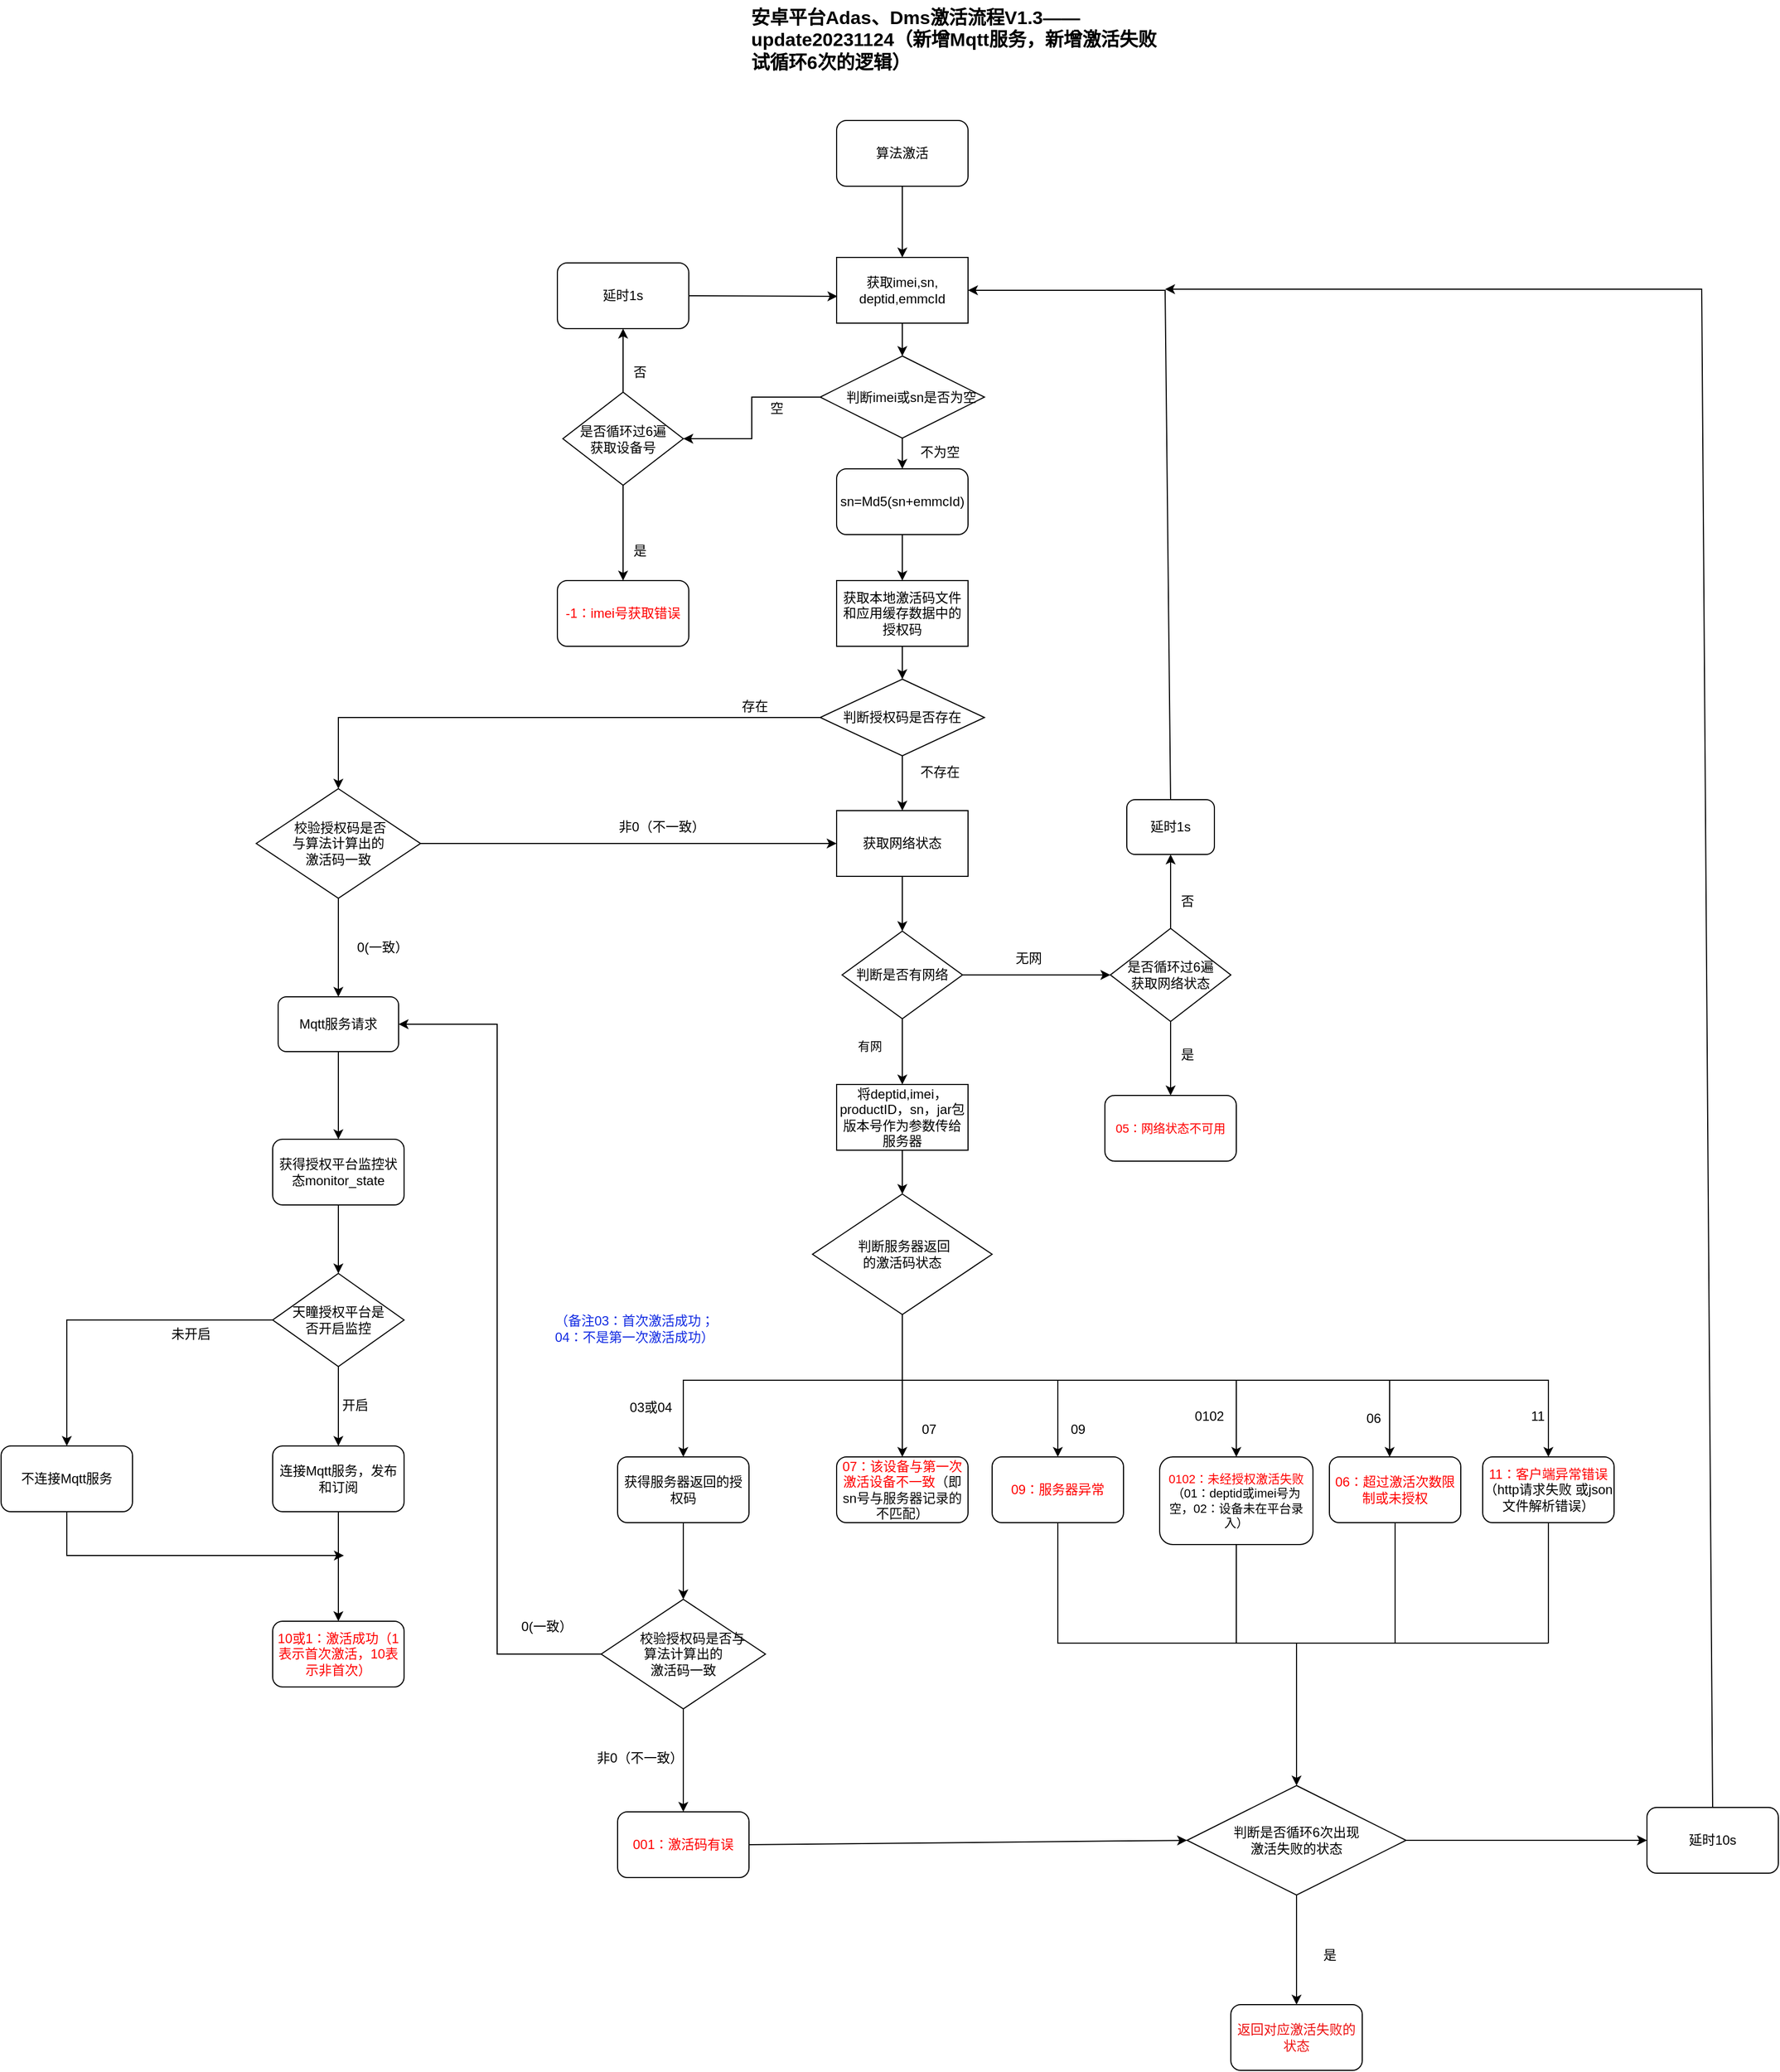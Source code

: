 <mxfile version="22.1.3" type="github">
  <diagram name="第 1 页" id="jKWR0iQv0Hz7fYCfQkj2">
    <mxGraphModel dx="2505" dy="947" grid="1" gridSize="10" guides="1" tooltips="1" connect="1" arrows="1" fold="1" page="1" pageScale="1" pageWidth="827" pageHeight="1169" background="#ffffff" math="0" shadow="0">
      <root>
        <mxCell id="0" />
        <mxCell id="1" parent="0" />
        <mxCell id="wGg10luBGJyxKWRPRGvr-1" value="" style="edgeStyle=orthogonalEdgeStyle;rounded=0;orthogonalLoop=1;jettySize=auto;html=1;" parent="1" source="wGg10luBGJyxKWRPRGvr-2" target="wGg10luBGJyxKWRPRGvr-4" edge="1">
          <mxGeometry relative="1" as="geometry" />
        </mxCell>
        <mxCell id="wGg10luBGJyxKWRPRGvr-2" value="算法激活" style="rounded=1;whiteSpace=wrap;html=1;" parent="1" vertex="1">
          <mxGeometry x="350" y="210" width="120" height="60" as="geometry" />
        </mxCell>
        <mxCell id="wGg10luBGJyxKWRPRGvr-3" value="" style="edgeStyle=orthogonalEdgeStyle;rounded=0;orthogonalLoop=1;jettySize=auto;html=1;" parent="1" source="wGg10luBGJyxKWRPRGvr-4" target="wGg10luBGJyxKWRPRGvr-7" edge="1">
          <mxGeometry relative="1" as="geometry" />
        </mxCell>
        <mxCell id="wGg10luBGJyxKWRPRGvr-4" value="获取imei,sn,&lt;br style=&quot;border-color: var(--border-color);&quot;&gt;deptid,emmcId" style="rounded=0;whiteSpace=wrap;html=1;" parent="1" vertex="1">
          <mxGeometry x="350" y="335" width="120" height="60" as="geometry" />
        </mxCell>
        <mxCell id="wGg10luBGJyxKWRPRGvr-5" style="edgeStyle=orthogonalEdgeStyle;rounded=0;orthogonalLoop=1;jettySize=auto;html=1;entryX=1;entryY=0.5;entryDx=0;entryDy=0;" parent="1" source="wGg10luBGJyxKWRPRGvr-7" target="P6-0BE7b1fRVwCf1OCq0-2" edge="1">
          <mxGeometry relative="1" as="geometry" />
        </mxCell>
        <mxCell id="P6-0BE7b1fRVwCf1OCq0-13" value="" style="edgeStyle=orthogonalEdgeStyle;rounded=0;orthogonalLoop=1;jettySize=auto;html=1;" edge="1" parent="1" source="wGg10luBGJyxKWRPRGvr-7" target="P6-0BE7b1fRVwCf1OCq0-12">
          <mxGeometry relative="1" as="geometry" />
        </mxCell>
        <mxCell id="wGg10luBGJyxKWRPRGvr-7" value="&amp;nbsp; &amp;nbsp; &amp;nbsp;判断imei或sn是否为空" style="rhombus;whiteSpace=wrap;html=1;" parent="1" vertex="1">
          <mxGeometry x="335" y="425" width="150" height="75" as="geometry" />
        </mxCell>
        <mxCell id="wGg10luBGJyxKWRPRGvr-8" value="&lt;font color=&quot;#ff0000&quot;&gt;-1：imei号获取错误&lt;/font&gt;" style="rounded=1;whiteSpace=wrap;html=1;" parent="1" vertex="1">
          <mxGeometry x="95" y="630" width="120" height="60" as="geometry" />
        </mxCell>
        <mxCell id="wGg10luBGJyxKWRPRGvr-9" value="空" style="text;html=1;align=center;verticalAlign=middle;resizable=0;points=[];autosize=1;strokeColor=none;fillColor=none;" parent="1" vertex="1">
          <mxGeometry x="275" y="458" width="40" height="30" as="geometry" />
        </mxCell>
        <mxCell id="wGg10luBGJyxKWRPRGvr-10" value="" style="edgeStyle=orthogonalEdgeStyle;rounded=0;orthogonalLoop=1;jettySize=auto;html=1;fontColor=#000000;" parent="1" source="wGg10luBGJyxKWRPRGvr-11" target="wGg10luBGJyxKWRPRGvr-14" edge="1">
          <mxGeometry relative="1" as="geometry" />
        </mxCell>
        <mxCell id="wGg10luBGJyxKWRPRGvr-11" value="&lt;font color=&quot;#000000&quot;&gt;获取本地激活码文件和应用缓存数据中的授权码&lt;/font&gt;" style="rounded=0;whiteSpace=wrap;html=1;fontColor=#d51515;" parent="1" vertex="1">
          <mxGeometry x="350" y="630" width="120" height="60" as="geometry" />
        </mxCell>
        <mxCell id="wGg10luBGJyxKWRPRGvr-12" style="edgeStyle=orthogonalEdgeStyle;rounded=0;orthogonalLoop=1;jettySize=auto;html=1;fontColor=#000000;" parent="1" source="wGg10luBGJyxKWRPRGvr-14" edge="1" target="wGg10luBGJyxKWRPRGvr-19">
          <mxGeometry relative="1" as="geometry">
            <mxPoint x="190" y="820" as="targetPoint" />
          </mxGeometry>
        </mxCell>
        <mxCell id="wGg10luBGJyxKWRPRGvr-13" value="" style="edgeStyle=orthogonalEdgeStyle;rounded=0;orthogonalLoop=1;jettySize=auto;html=1;fontColor=#000000;" parent="1" source="wGg10luBGJyxKWRPRGvr-14" target="wGg10luBGJyxKWRPRGvr-27" edge="1">
          <mxGeometry relative="1" as="geometry" />
        </mxCell>
        <mxCell id="wGg10luBGJyxKWRPRGvr-14" value="判断授权码是否存在" style="rhombus;whiteSpace=wrap;html=1;fontColor=#000000;" parent="1" vertex="1">
          <mxGeometry x="335" y="720" width="150" height="70" as="geometry" />
        </mxCell>
        <mxCell id="wGg10luBGJyxKWRPRGvr-15" value="存在" style="text;html=1;align=center;verticalAlign=middle;resizable=0;points=[];autosize=1;strokeColor=none;fillColor=none;fontColor=#000000;" parent="1" vertex="1">
          <mxGeometry x="250" y="730" width="50" height="30" as="geometry" />
        </mxCell>
        <mxCell id="wGg10luBGJyxKWRPRGvr-16" value="&lt;font color=&quot;#ff0000&quot;&gt;10或1：激活成功（1表示首次激活，10表示非首次）&lt;/font&gt;" style="rounded=1;whiteSpace=wrap;html=1;fontColor=#000000;" parent="1" vertex="1">
          <mxGeometry x="-165" y="1580" width="120" height="60" as="geometry" />
        </mxCell>
        <mxCell id="wGg10luBGJyxKWRPRGvr-18" value="" style="edgeStyle=orthogonalEdgeStyle;rounded=0;orthogonalLoop=1;jettySize=auto;html=1;fontColor=#000000;" parent="1" source="wGg10luBGJyxKWRPRGvr-19" target="wGg10luBGJyxKWRPRGvr-27" edge="1">
          <mxGeometry relative="1" as="geometry" />
        </mxCell>
        <mxCell id="P6-0BE7b1fRVwCf1OCq0-17" value="" style="edgeStyle=orthogonalEdgeStyle;rounded=0;orthogonalLoop=1;jettySize=auto;html=1;" edge="1" parent="1" source="wGg10luBGJyxKWRPRGvr-19" target="P6-0BE7b1fRVwCf1OCq0-16">
          <mxGeometry relative="1" as="geometry" />
        </mxCell>
        <mxCell id="wGg10luBGJyxKWRPRGvr-19" value="&lt;span style=&quot;color: rgb(0, 0, 0);&quot;&gt;&amp;nbsp;校验授权码是否&lt;br&gt;与算法计算出的&lt;br&gt;激活码一致&lt;/span&gt;" style="rhombus;whiteSpace=wrap;html=1;fontColor=#FF0000;" parent="1" vertex="1">
          <mxGeometry x="-180" y="820" width="150" height="100" as="geometry" />
        </mxCell>
        <mxCell id="wGg10luBGJyxKWRPRGvr-20" value="&lt;font color=&quot;#000000&quot;&gt;0(一致）&lt;/font&gt;" style="text;html=1;align=center;verticalAlign=middle;resizable=0;points=[];autosize=1;strokeColor=none;fillColor=none;fontColor=#FF0000;" parent="1" vertex="1">
          <mxGeometry x="-100" y="950" width="70" height="30" as="geometry" />
        </mxCell>
        <mxCell id="wGg10luBGJyxKWRPRGvr-21" value="不存在" style="text;html=1;align=center;verticalAlign=middle;resizable=0;points=[];autosize=1;strokeColor=none;fillColor=none;fontColor=#000000;" parent="1" vertex="1">
          <mxGeometry x="414" y="790" width="60" height="30" as="geometry" />
        </mxCell>
        <mxCell id="wGg10luBGJyxKWRPRGvr-22" value="非0（不一致）" style="text;html=1;align=center;verticalAlign=middle;resizable=0;points=[];autosize=1;strokeColor=none;fillColor=none;fontColor=#000000;" parent="1" vertex="1">
          <mxGeometry x="140" y="840" width="100" height="30" as="geometry" />
        </mxCell>
        <mxCell id="wGg10luBGJyxKWRPRGvr-24" value="" style="edgeStyle=none;shape=connector;rounded=0;orthogonalLoop=1;jettySize=auto;html=1;labelBackgroundColor=default;strokeColor=default;fontFamily=Helvetica;fontSize=11;fontColor=#FF0000;endArrow=classic;" parent="1" source="wGg10luBGJyxKWRPRGvr-25" target="wGg10luBGJyxKWRPRGvr-38" edge="1">
          <mxGeometry relative="1" as="geometry" />
        </mxCell>
        <mxCell id="P6-0BE7b1fRVwCf1OCq0-64" value="" style="edgeStyle=orthogonalEdgeStyle;rounded=0;orthogonalLoop=1;jettySize=auto;html=1;" edge="1" parent="1" source="wGg10luBGJyxKWRPRGvr-25" target="P6-0BE7b1fRVwCf1OCq0-31">
          <mxGeometry relative="1" as="geometry" />
        </mxCell>
        <mxCell id="wGg10luBGJyxKWRPRGvr-25" value="判断是否有网络" style="rhombus;whiteSpace=wrap;html=1;fontColor=#000000;" parent="1" vertex="1">
          <mxGeometry x="355" y="950" width="110" height="80" as="geometry" />
        </mxCell>
        <mxCell id="wGg10luBGJyxKWRPRGvr-26" value="" style="edgeStyle=orthogonalEdgeStyle;rounded=0;orthogonalLoop=1;jettySize=auto;html=1;fontColor=#000000;" parent="1" source="wGg10luBGJyxKWRPRGvr-27" target="wGg10luBGJyxKWRPRGvr-25" edge="1">
          <mxGeometry relative="1" as="geometry" />
        </mxCell>
        <mxCell id="wGg10luBGJyxKWRPRGvr-27" value="获取网络状态" style="rounded=0;whiteSpace=wrap;html=1;fontColor=#000000;" parent="1" vertex="1">
          <mxGeometry x="350" y="840" width="120" height="60" as="geometry" />
        </mxCell>
        <mxCell id="wGg10luBGJyxKWRPRGvr-37" value="" style="edgeStyle=none;shape=connector;rounded=0;orthogonalLoop=1;jettySize=auto;html=1;labelBackgroundColor=default;strokeColor=default;fontFamily=Helvetica;fontSize=11;fontColor=#000000;endArrow=classic;" parent="1" source="wGg10luBGJyxKWRPRGvr-38" target="wGg10luBGJyxKWRPRGvr-41" edge="1">
          <mxGeometry relative="1" as="geometry" />
        </mxCell>
        <mxCell id="wGg10luBGJyxKWRPRGvr-38" value="将deptid,imei，productID，sn，jar包版本号作为参数传给服务器" style="whiteSpace=wrap;html=1;fontColor=#000000;" parent="1" vertex="1">
          <mxGeometry x="350" y="1090" width="120" height="60" as="geometry" />
        </mxCell>
        <mxCell id="wGg10luBGJyxKWRPRGvr-39" value="&lt;font color=&quot;#000000&quot;&gt;有网&lt;/font&gt;" style="text;html=1;align=center;verticalAlign=middle;resizable=0;points=[];autosize=1;strokeColor=none;fillColor=none;fontSize=11;fontFamily=Helvetica;fontColor=#FF0000;" parent="1" vertex="1">
          <mxGeometry x="355" y="1040" width="50" height="30" as="geometry" />
        </mxCell>
        <mxCell id="P6-0BE7b1fRVwCf1OCq0-55" value="" style="edgeStyle=orthogonalEdgeStyle;rounded=0;orthogonalLoop=1;jettySize=auto;html=1;entryX=0.5;entryY=0;entryDx=0;entryDy=0;" edge="1" parent="1" source="wGg10luBGJyxKWRPRGvr-41" target="P6-0BE7b1fRVwCf1OCq0-53">
          <mxGeometry relative="1" as="geometry">
            <mxPoint x="440" y="1380" as="targetPoint" />
          </mxGeometry>
        </mxCell>
        <mxCell id="wGg10luBGJyxKWRPRGvr-41" value="&lt;font style=&quot;font-size: 12px;&quot;&gt;&amp;nbsp;判断服务器返回&lt;br&gt;的激活码状态&lt;/font&gt;" style="rhombus;whiteSpace=wrap;html=1;fontColor=#000000;fontFamily=Helvetica;fontSize=11;" parent="1" vertex="1">
          <mxGeometry x="328" y="1190" width="164" height="110" as="geometry" />
        </mxCell>
        <mxCell id="wGg10luBGJyxKWRPRGvr-47" value="06：超过激活次数限制或未授权" style="rounded=1;whiteSpace=wrap;html=1;fontColor=#FF0000;" parent="1" vertex="1">
          <mxGeometry x="800" y="1430" width="120" height="60" as="geometry" />
        </mxCell>
        <mxCell id="wGg10luBGJyxKWRPRGvr-49" value="&lt;font color=&quot;#000000&quot;&gt;03或04&lt;/font&gt;" style="text;html=1;align=center;verticalAlign=middle;resizable=0;points=[];autosize=1;strokeColor=none;fillColor=none;fontColor=#FF0000;" parent="1" vertex="1">
          <mxGeometry x="150" y="1370" width="60" height="30" as="geometry" />
        </mxCell>
        <mxCell id="wGg10luBGJyxKWRPRGvr-50" value="06" style="text;html=1;align=center;verticalAlign=middle;resizable=0;points=[];autosize=1;strokeColor=none;fillColor=none;fontColor=#000000;" parent="1" vertex="1">
          <mxGeometry x="820" y="1380" width="40" height="30" as="geometry" />
        </mxCell>
        <mxCell id="wGg10luBGJyxKWRPRGvr-51" value="&lt;span style=&quot;color: rgb(255, 0, 0);&quot;&gt;09：服务器异常&lt;/span&gt;" style="rounded=1;whiteSpace=wrap;html=1;fontColor=#000000;" parent="1" vertex="1">
          <mxGeometry x="492" y="1430" width="120" height="60" as="geometry" />
        </mxCell>
        <mxCell id="wGg10luBGJyxKWRPRGvr-53" value="09" style="text;html=1;align=center;verticalAlign=middle;resizable=0;points=[];autosize=1;strokeColor=none;fillColor=none;fontColor=#000000;" parent="1" vertex="1">
          <mxGeometry x="550" y="1390" width="40" height="30" as="geometry" />
        </mxCell>
        <mxCell id="wGg10luBGJyxKWRPRGvr-54" value="&lt;span style=&quot;color: rgb(255, 0, 0);&quot;&gt;11：客户端异常错误&lt;/span&gt;（http请求失败 或json文件解析错误）" style="rounded=1;whiteSpace=wrap;html=1;fontColor=#000000;" parent="1" vertex="1">
          <mxGeometry x="940" y="1430" width="120" height="60" as="geometry" />
        </mxCell>
        <mxCell id="wGg10luBGJyxKWRPRGvr-56" value="11" style="text;html=1;align=center;verticalAlign=middle;resizable=0;points=[];autosize=1;strokeColor=none;fillColor=none;fontColor=#000000;" parent="1" vertex="1">
          <mxGeometry x="970" y="1378" width="40" height="30" as="geometry" />
        </mxCell>
        <mxCell id="P6-0BE7b1fRVwCf1OCq0-51" value="" style="edgeStyle=orthogonalEdgeStyle;rounded=0;orthogonalLoop=1;jettySize=auto;html=1;" edge="1" parent="1" source="wGg10luBGJyxKWRPRGvr-59" target="wGg10luBGJyxKWRPRGvr-60">
          <mxGeometry relative="1" as="geometry" />
        </mxCell>
        <mxCell id="wGg10luBGJyxKWRPRGvr-59" value="&lt;span style=&quot;color: rgb(0, 0, 0);&quot;&gt;&amp;nbsp; &amp;nbsp; &amp;nbsp;校验授权码是否与&lt;br&gt;&lt;/span&gt;&lt;font color=&quot;#000000&quot;&gt;算法计算出的&lt;/font&gt;&lt;br style=&quot;border-color: var(--border-color); color: rgb(0, 0, 0);&quot;&gt;&lt;span style=&quot;color: rgb(0, 0, 0);&quot;&gt;激活码一致&lt;/span&gt;" style="rhombus;whiteSpace=wrap;html=1;fontColor=#FF0000;" parent="1" vertex="1">
          <mxGeometry x="135" y="1560" width="150" height="100" as="geometry" />
        </mxCell>
        <mxCell id="wGg10luBGJyxKWRPRGvr-60" value="&lt;font color=&quot;#ff0000&quot;&gt;001：激活码有误&lt;/font&gt;" style="rounded=1;whiteSpace=wrap;html=1;fontColor=#000000;" parent="1" vertex="1">
          <mxGeometry x="150" y="1754" width="120" height="60" as="geometry" />
        </mxCell>
        <mxCell id="wGg10luBGJyxKWRPRGvr-64" value="不为空" style="text;html=1;align=center;verticalAlign=middle;resizable=0;points=[];autosize=1;strokeColor=none;fillColor=none;fontColor=#000000;" parent="1" vertex="1">
          <mxGeometry x="414" y="498" width="60" height="30" as="geometry" />
        </mxCell>
        <mxCell id="wGg10luBGJyxKWRPRGvr-68" value="&lt;font size=&quot;1&quot; style=&quot;&quot; color=&quot;#000000&quot;&gt;&lt;b style=&quot;font-size: 17px;&quot;&gt;安卓平台Adas、Dms激活流程V1.3——update20231124（新增Mqtt服务，新增激活失败试循环6次的逻辑）&lt;/b&gt;&lt;/font&gt;" style="text;whiteSpace=wrap;html=1;fontColor=#FF0000;" parent="1" vertex="1">
          <mxGeometry x="270" y="100" width="375" height="40" as="geometry" />
        </mxCell>
        <mxCell id="wGg10luBGJyxKWRPRGvr-71" value="&lt;font color=&quot;#ffd966&quot;&gt;&lt;br&gt;&lt;/font&gt;" style="text;html=1;align=center;verticalAlign=middle;resizable=0;points=[];autosize=1;strokeColor=none;fillColor=none;" parent="1" vertex="1">
          <mxGeometry x="625" y="395" width="20" height="30" as="geometry" />
        </mxCell>
        <mxCell id="P6-0BE7b1fRVwCf1OCq0-1" value="延时1s" style="rounded=1;whiteSpace=wrap;html=1;" vertex="1" parent="1">
          <mxGeometry x="95" y="340" width="120" height="60" as="geometry" />
        </mxCell>
        <mxCell id="P6-0BE7b1fRVwCf1OCq0-3" value="" style="edgeStyle=orthogonalEdgeStyle;rounded=0;orthogonalLoop=1;jettySize=auto;html=1;" edge="1" parent="1" source="P6-0BE7b1fRVwCf1OCq0-2" target="wGg10luBGJyxKWRPRGvr-8">
          <mxGeometry relative="1" as="geometry" />
        </mxCell>
        <mxCell id="P6-0BE7b1fRVwCf1OCq0-5" value="" style="edgeStyle=orthogonalEdgeStyle;rounded=0;orthogonalLoop=1;jettySize=auto;html=1;" edge="1" parent="1" source="P6-0BE7b1fRVwCf1OCq0-2" target="P6-0BE7b1fRVwCf1OCq0-1">
          <mxGeometry relative="1" as="geometry" />
        </mxCell>
        <mxCell id="P6-0BE7b1fRVwCf1OCq0-2" value="是否循环过6遍&lt;br&gt;获取设备号" style="rhombus;whiteSpace=wrap;html=1;" vertex="1" parent="1">
          <mxGeometry x="100" y="458" width="110" height="85" as="geometry" />
        </mxCell>
        <mxCell id="P6-0BE7b1fRVwCf1OCq0-4" value="是" style="text;html=1;align=center;verticalAlign=middle;resizable=0;points=[];autosize=1;strokeColor=none;fillColor=none;" vertex="1" parent="1">
          <mxGeometry x="150" y="588" width="40" height="30" as="geometry" />
        </mxCell>
        <mxCell id="P6-0BE7b1fRVwCf1OCq0-6" value="否" style="text;html=1;align=center;verticalAlign=middle;resizable=0;points=[];autosize=1;strokeColor=none;fillColor=none;" vertex="1" parent="1">
          <mxGeometry x="150" y="425" width="40" height="30" as="geometry" />
        </mxCell>
        <mxCell id="P6-0BE7b1fRVwCf1OCq0-11" value="" style="endArrow=classic;html=1;rounded=0;exitX=1;exitY=0.5;exitDx=0;exitDy=0;entryX=0.006;entryY=0.592;entryDx=0;entryDy=0;entryPerimeter=0;" edge="1" parent="1" source="P6-0BE7b1fRVwCf1OCq0-1" target="wGg10luBGJyxKWRPRGvr-4">
          <mxGeometry width="50" height="50" relative="1" as="geometry">
            <mxPoint x="330" y="580" as="sourcePoint" />
            <mxPoint x="380" y="530" as="targetPoint" />
          </mxGeometry>
        </mxCell>
        <mxCell id="P6-0BE7b1fRVwCf1OCq0-15" value="" style="edgeStyle=orthogonalEdgeStyle;rounded=0;orthogonalLoop=1;jettySize=auto;html=1;" edge="1" parent="1" source="P6-0BE7b1fRVwCf1OCq0-12" target="wGg10luBGJyxKWRPRGvr-11">
          <mxGeometry relative="1" as="geometry" />
        </mxCell>
        <mxCell id="P6-0BE7b1fRVwCf1OCq0-12" value="sn=Md5(sn+emmcId)" style="rounded=1;whiteSpace=wrap;html=1;" vertex="1" parent="1">
          <mxGeometry x="350" y="528" width="120" height="60" as="geometry" />
        </mxCell>
        <mxCell id="P6-0BE7b1fRVwCf1OCq0-41" value="" style="edgeStyle=orthogonalEdgeStyle;rounded=0;orthogonalLoop=1;jettySize=auto;html=1;" edge="1" parent="1" source="P6-0BE7b1fRVwCf1OCq0-16" target="P6-0BE7b1fRVwCf1OCq0-27">
          <mxGeometry relative="1" as="geometry" />
        </mxCell>
        <mxCell id="P6-0BE7b1fRVwCf1OCq0-16" value="Mqtt服务请求" style="rounded=1;whiteSpace=wrap;html=1;" vertex="1" parent="1">
          <mxGeometry x="-160" y="1010" width="110" height="50" as="geometry" />
        </mxCell>
        <mxCell id="P6-0BE7b1fRVwCf1OCq0-42" value="" style="edgeStyle=orthogonalEdgeStyle;rounded=0;orthogonalLoop=1;jettySize=auto;html=1;" edge="1" parent="1" source="P6-0BE7b1fRVwCf1OCq0-27" target="P6-0BE7b1fRVwCf1OCq0-28">
          <mxGeometry relative="1" as="geometry" />
        </mxCell>
        <mxCell id="P6-0BE7b1fRVwCf1OCq0-27" value="获得授权平台监控状态monitor_state" style="rounded=1;whiteSpace=wrap;html=1;" vertex="1" parent="1">
          <mxGeometry x="-165" y="1140" width="120" height="60" as="geometry" />
        </mxCell>
        <mxCell id="P6-0BE7b1fRVwCf1OCq0-43" value="" style="edgeStyle=orthogonalEdgeStyle;rounded=0;orthogonalLoop=1;jettySize=auto;html=1;" edge="1" parent="1" source="P6-0BE7b1fRVwCf1OCq0-28" target="P6-0BE7b1fRVwCf1OCq0-29">
          <mxGeometry relative="1" as="geometry" />
        </mxCell>
        <mxCell id="P6-0BE7b1fRVwCf1OCq0-28" value="天瞳授权平台是&lt;br&gt;否开启监控" style="rhombus;whiteSpace=wrap;html=1;" vertex="1" parent="1">
          <mxGeometry x="-165" y="1262.5" width="120" height="85" as="geometry" />
        </mxCell>
        <mxCell id="P6-0BE7b1fRVwCf1OCq0-44" value="" style="edgeStyle=orthogonalEdgeStyle;rounded=0;orthogonalLoop=1;jettySize=auto;html=1;" edge="1" parent="1" source="P6-0BE7b1fRVwCf1OCq0-29" target="wGg10luBGJyxKWRPRGvr-16">
          <mxGeometry relative="1" as="geometry" />
        </mxCell>
        <mxCell id="P6-0BE7b1fRVwCf1OCq0-29" value="连接Mqtt服务，发布和订阅" style="rounded=1;whiteSpace=wrap;html=1;" vertex="1" parent="1">
          <mxGeometry x="-165" y="1420" width="120" height="60" as="geometry" />
        </mxCell>
        <mxCell id="P6-0BE7b1fRVwCf1OCq0-30" value="不连接Mqtt服务" style="rounded=1;whiteSpace=wrap;html=1;" vertex="1" parent="1">
          <mxGeometry x="-413" y="1420" width="120" height="60" as="geometry" />
        </mxCell>
        <mxCell id="P6-0BE7b1fRVwCf1OCq0-65" value="" style="edgeStyle=orthogonalEdgeStyle;rounded=0;orthogonalLoop=1;jettySize=auto;html=1;" edge="1" parent="1" source="P6-0BE7b1fRVwCf1OCq0-31" target="P6-0BE7b1fRVwCf1OCq0-33">
          <mxGeometry relative="1" as="geometry" />
        </mxCell>
        <mxCell id="P6-0BE7b1fRVwCf1OCq0-67" value="" style="edgeStyle=orthogonalEdgeStyle;rounded=0;orthogonalLoop=1;jettySize=auto;html=1;" edge="1" parent="1" source="P6-0BE7b1fRVwCf1OCq0-31" target="P6-0BE7b1fRVwCf1OCq0-32">
          <mxGeometry relative="1" as="geometry" />
        </mxCell>
        <mxCell id="P6-0BE7b1fRVwCf1OCq0-31" value="是否循环过6遍&lt;br&gt;获取网络状态" style="rhombus;whiteSpace=wrap;html=1;" vertex="1" parent="1">
          <mxGeometry x="600" y="947.5" width="110" height="85" as="geometry" />
        </mxCell>
        <mxCell id="P6-0BE7b1fRVwCf1OCq0-32" value="延时1s" style="rounded=1;whiteSpace=wrap;html=1;" vertex="1" parent="1">
          <mxGeometry x="615" y="830" width="80" height="50" as="geometry" />
        </mxCell>
        <mxCell id="P6-0BE7b1fRVwCf1OCq0-33" value="&lt;font color=&quot;#ff0000&quot;&gt;05：网络状态不可用&lt;/font&gt;" style="rounded=1;whiteSpace=wrap;html=1;fontFamily=Helvetica;fontSize=11;fontColor=#000000;" vertex="1" parent="1">
          <mxGeometry x="595" y="1100" width="120" height="60" as="geometry" />
        </mxCell>
        <mxCell id="P6-0BE7b1fRVwCf1OCq0-49" value="" style="edgeStyle=orthogonalEdgeStyle;rounded=0;orthogonalLoop=1;jettySize=auto;html=1;" edge="1" parent="1" source="P6-0BE7b1fRVwCf1OCq0-35" target="wGg10luBGJyxKWRPRGvr-59">
          <mxGeometry relative="1" as="geometry" />
        </mxCell>
        <mxCell id="P6-0BE7b1fRVwCf1OCq0-35" value="&lt;font color=&quot;#000000&quot;&gt;获得服务器返回的授权码&lt;/font&gt;" style="rounded=1;whiteSpace=wrap;html=1;fontColor=#FF0000;" vertex="1" parent="1">
          <mxGeometry x="150" y="1430" width="120" height="60" as="geometry" />
        </mxCell>
        <mxCell id="P6-0BE7b1fRVwCf1OCq0-37" value="" style="endArrow=classic;html=1;rounded=0;entryX=0.5;entryY=0;entryDx=0;entryDy=0;" edge="1" parent="1" target="P6-0BE7b1fRVwCf1OCq0-35">
          <mxGeometry width="50" height="50" relative="1" as="geometry">
            <mxPoint x="410" y="1360" as="sourcePoint" />
            <mxPoint x="370" y="1320" as="targetPoint" />
            <Array as="points">
              <mxPoint x="210" y="1360" />
            </Array>
          </mxGeometry>
        </mxCell>
        <mxCell id="P6-0BE7b1fRVwCf1OCq0-38" value="" style="endArrow=classic;html=1;rounded=0;exitX=0;exitY=0.5;exitDx=0;exitDy=0;entryX=1;entryY=0.5;entryDx=0;entryDy=0;" edge="1" parent="1" source="wGg10luBGJyxKWRPRGvr-59" target="P6-0BE7b1fRVwCf1OCq0-16">
          <mxGeometry width="50" height="50" relative="1" as="geometry">
            <mxPoint x="260" y="1500" as="sourcePoint" />
            <mxPoint x="310" y="1450" as="targetPoint" />
            <Array as="points">
              <mxPoint x="40" y="1610" />
              <mxPoint x="40" y="1035" />
            </Array>
          </mxGeometry>
        </mxCell>
        <mxCell id="P6-0BE7b1fRVwCf1OCq0-39" value="&lt;font color=&quot;#000000&quot;&gt;0(一致）&lt;/font&gt;" style="text;html=1;align=center;verticalAlign=middle;resizable=0;points=[];autosize=1;strokeColor=none;fillColor=none;fontColor=#FF0000;" vertex="1" parent="1">
          <mxGeometry x="50" y="1570" width="70" height="30" as="geometry" />
        </mxCell>
        <mxCell id="P6-0BE7b1fRVwCf1OCq0-40" value="&lt;font color=&quot;#122be2&quot;&gt;（备注03：首次激活成功；&lt;br&gt;04：不是第一次激活成功）&lt;/font&gt;" style="text;html=1;align=center;verticalAlign=middle;resizable=0;points=[];autosize=1;strokeColor=none;fillColor=none;" vertex="1" parent="1">
          <mxGeometry x="80" y="1293" width="170" height="40" as="geometry" />
        </mxCell>
        <mxCell id="P6-0BE7b1fRVwCf1OCq0-45" value="开启" style="text;html=1;align=center;verticalAlign=middle;resizable=0;points=[];autosize=1;strokeColor=none;fillColor=none;" vertex="1" parent="1">
          <mxGeometry x="-115" y="1368" width="50" height="30" as="geometry" />
        </mxCell>
        <mxCell id="P6-0BE7b1fRVwCf1OCq0-46" value="" style="endArrow=classic;html=1;rounded=0;exitX=0;exitY=0.5;exitDx=0;exitDy=0;entryX=0.5;entryY=0;entryDx=0;entryDy=0;" edge="1" parent="1" source="P6-0BE7b1fRVwCf1OCq0-28" target="P6-0BE7b1fRVwCf1OCq0-30">
          <mxGeometry width="50" height="50" relative="1" as="geometry">
            <mxPoint x="-90" y="1490" as="sourcePoint" />
            <mxPoint x="-40" y="1440" as="targetPoint" />
            <Array as="points">
              <mxPoint x="-353" y="1305" />
            </Array>
          </mxGeometry>
        </mxCell>
        <mxCell id="P6-0BE7b1fRVwCf1OCq0-47" value="未开启" style="text;html=1;align=center;verticalAlign=middle;resizable=0;points=[];autosize=1;strokeColor=none;fillColor=none;" vertex="1" parent="1">
          <mxGeometry x="-270" y="1303" width="60" height="30" as="geometry" />
        </mxCell>
        <mxCell id="P6-0BE7b1fRVwCf1OCq0-48" value="" style="endArrow=classic;html=1;rounded=0;exitX=0.5;exitY=1;exitDx=0;exitDy=0;" edge="1" parent="1" source="P6-0BE7b1fRVwCf1OCq0-30">
          <mxGeometry width="50" height="50" relative="1" as="geometry">
            <mxPoint x="-90" y="1490" as="sourcePoint" />
            <mxPoint x="-100" y="1520" as="targetPoint" />
            <Array as="points">
              <mxPoint x="-353" y="1520" />
            </Array>
          </mxGeometry>
        </mxCell>
        <mxCell id="P6-0BE7b1fRVwCf1OCq0-50" value="非0（不一致）" style="text;html=1;align=center;verticalAlign=middle;resizable=0;points=[];autosize=1;strokeColor=none;fillColor=none;fontColor=#000000;" vertex="1" parent="1">
          <mxGeometry x="120" y="1690" width="100" height="30" as="geometry" />
        </mxCell>
        <mxCell id="P6-0BE7b1fRVwCf1OCq0-53" value="07：该设备与第一次激活设备不一致&lt;font color=&quot;#080808&quot;&gt;（即sn号与服务器记录的不匹配）&lt;/font&gt;" style="rounded=1;whiteSpace=wrap;html=1;fontColor=#FF0000;" vertex="1" parent="1">
          <mxGeometry x="350" y="1430" width="120" height="60" as="geometry" />
        </mxCell>
        <mxCell id="P6-0BE7b1fRVwCf1OCq0-54" value="&lt;font color=&quot;#ff0000&quot;&gt;0102：未经授权激活失败&lt;/font&gt;（01：deptid或imei号为空，02：设备未在平台录入）" style="rounded=1;whiteSpace=wrap;html=1;fontFamily=Helvetica;fontSize=11;fontColor=#000000;" vertex="1" parent="1">
          <mxGeometry x="645" y="1430" width="140" height="80" as="geometry" />
        </mxCell>
        <mxCell id="P6-0BE7b1fRVwCf1OCq0-77" value="" style="edgeStyle=orthogonalEdgeStyle;rounded=0;orthogonalLoop=1;jettySize=auto;html=1;" edge="1" parent="1" source="P6-0BE7b1fRVwCf1OCq0-56" target="P6-0BE7b1fRVwCf1OCq0-76">
          <mxGeometry relative="1" as="geometry" />
        </mxCell>
        <mxCell id="P6-0BE7b1fRVwCf1OCq0-80" value="" style="edgeStyle=orthogonalEdgeStyle;rounded=0;orthogonalLoop=1;jettySize=auto;html=1;" edge="1" parent="1" source="P6-0BE7b1fRVwCf1OCq0-56" target="P6-0BE7b1fRVwCf1OCq0-79">
          <mxGeometry relative="1" as="geometry" />
        </mxCell>
        <mxCell id="P6-0BE7b1fRVwCf1OCq0-56" value="判断是否循环6次出现&lt;br&gt;激活失败的状态" style="rhombus;whiteSpace=wrap;html=1;" vertex="1" parent="1">
          <mxGeometry x="670" y="1730" width="200" height="100" as="geometry" />
        </mxCell>
        <mxCell id="P6-0BE7b1fRVwCf1OCq0-57" value="" style="endArrow=classic;html=1;rounded=0;exitX=1;exitY=0.5;exitDx=0;exitDy=0;entryX=0;entryY=0.5;entryDx=0;entryDy=0;" edge="1" parent="1" source="wGg10luBGJyxKWRPRGvr-60" target="P6-0BE7b1fRVwCf1OCq0-56">
          <mxGeometry width="50" height="50" relative="1" as="geometry">
            <mxPoint x="550" y="1440" as="sourcePoint" />
            <mxPoint x="600" y="1390" as="targetPoint" />
          </mxGeometry>
        </mxCell>
        <mxCell id="P6-0BE7b1fRVwCf1OCq0-58" value="" style="endArrow=classic;html=1;rounded=0;entryX=0.5;entryY=0;entryDx=0;entryDy=0;" edge="1" parent="1" target="wGg10luBGJyxKWRPRGvr-51">
          <mxGeometry width="50" height="50" relative="1" as="geometry">
            <mxPoint x="410" y="1360" as="sourcePoint" />
            <mxPoint x="600" y="1390" as="targetPoint" />
            <Array as="points">
              <mxPoint x="552" y="1360" />
            </Array>
          </mxGeometry>
        </mxCell>
        <mxCell id="P6-0BE7b1fRVwCf1OCq0-59" value="07" style="text;html=1;align=center;verticalAlign=middle;resizable=0;points=[];autosize=1;strokeColor=none;fillColor=none;" vertex="1" parent="1">
          <mxGeometry x="414" y="1390" width="40" height="30" as="geometry" />
        </mxCell>
        <mxCell id="P6-0BE7b1fRVwCf1OCq0-60" value="" style="endArrow=classic;html=1;rounded=0;entryX=0.5;entryY=0;entryDx=0;entryDy=0;" edge="1" parent="1" target="P6-0BE7b1fRVwCf1OCq0-54">
          <mxGeometry width="50" height="50" relative="1" as="geometry">
            <mxPoint x="550" y="1360" as="sourcePoint" />
            <mxPoint x="600" y="1390" as="targetPoint" />
            <Array as="points">
              <mxPoint x="715" y="1360" />
            </Array>
          </mxGeometry>
        </mxCell>
        <mxCell id="P6-0BE7b1fRVwCf1OCq0-61" value="0102" style="text;html=1;align=center;verticalAlign=middle;resizable=0;points=[];autosize=1;strokeColor=none;fillColor=none;" vertex="1" parent="1">
          <mxGeometry x="665" y="1378" width="50" height="30" as="geometry" />
        </mxCell>
        <mxCell id="P6-0BE7b1fRVwCf1OCq0-62" value="" style="endArrow=classic;html=1;rounded=0;entryX=0.5;entryY=0;entryDx=0;entryDy=0;" edge="1" parent="1">
          <mxGeometry width="50" height="50" relative="1" as="geometry">
            <mxPoint x="715" y="1360" as="sourcePoint" />
            <mxPoint x="855" y="1430" as="targetPoint" />
            <Array as="points">
              <mxPoint x="855" y="1360" />
            </Array>
          </mxGeometry>
        </mxCell>
        <mxCell id="P6-0BE7b1fRVwCf1OCq0-63" value="" style="endArrow=classic;html=1;rounded=0;entryX=0.5;entryY=0;entryDx=0;entryDy=0;" edge="1" parent="1" target="wGg10luBGJyxKWRPRGvr-54">
          <mxGeometry width="50" height="50" relative="1" as="geometry">
            <mxPoint x="850" y="1360" as="sourcePoint" />
            <mxPoint x="600" y="1390" as="targetPoint" />
            <Array as="points">
              <mxPoint x="1000" y="1360" />
            </Array>
          </mxGeometry>
        </mxCell>
        <mxCell id="P6-0BE7b1fRVwCf1OCq0-66" value="是" style="text;html=1;align=center;verticalAlign=middle;resizable=0;points=[];autosize=1;strokeColor=none;fillColor=none;" vertex="1" parent="1">
          <mxGeometry x="650" y="1048" width="40" height="30" as="geometry" />
        </mxCell>
        <mxCell id="P6-0BE7b1fRVwCf1OCq0-68" value="否" style="text;html=1;align=center;verticalAlign=middle;resizable=0;points=[];autosize=1;strokeColor=none;fillColor=none;" vertex="1" parent="1">
          <mxGeometry x="650" y="908" width="40" height="30" as="geometry" />
        </mxCell>
        <mxCell id="P6-0BE7b1fRVwCf1OCq0-69" value="" style="endArrow=classic;html=1;rounded=0;exitX=0.5;exitY=0;exitDx=0;exitDy=0;entryX=1;entryY=0.5;entryDx=0;entryDy=0;" edge="1" parent="1" source="P6-0BE7b1fRVwCf1OCq0-32" target="wGg10luBGJyxKWRPRGvr-4">
          <mxGeometry width="50" height="50" relative="1" as="geometry">
            <mxPoint x="550" y="660" as="sourcePoint" />
            <mxPoint x="600" y="610" as="targetPoint" />
            <Array as="points">
              <mxPoint x="650" y="365" />
            </Array>
          </mxGeometry>
        </mxCell>
        <mxCell id="P6-0BE7b1fRVwCf1OCq0-71" value="" style="endArrow=none;html=1;rounded=0;" edge="1" parent="1">
          <mxGeometry width="50" height="50" relative="1" as="geometry">
            <mxPoint x="715" y="1600" as="sourcePoint" />
            <mxPoint x="1000" y="1600" as="targetPoint" />
          </mxGeometry>
        </mxCell>
        <mxCell id="P6-0BE7b1fRVwCf1OCq0-72" value="" style="endArrow=none;html=1;rounded=0;entryX=0.5;entryY=1;entryDx=0;entryDy=0;" edge="1" parent="1" target="P6-0BE7b1fRVwCf1OCq0-54">
          <mxGeometry width="50" height="50" relative="1" as="geometry">
            <mxPoint x="715" y="1600" as="sourcePoint" />
            <mxPoint x="600" y="1590" as="targetPoint" />
          </mxGeometry>
        </mxCell>
        <mxCell id="P6-0BE7b1fRVwCf1OCq0-73" value="" style="endArrow=none;html=1;rounded=0;entryX=0.5;entryY=1;entryDx=0;entryDy=0;" edge="1" parent="1" target="wGg10luBGJyxKWRPRGvr-47">
          <mxGeometry width="50" height="50" relative="1" as="geometry">
            <mxPoint x="860" y="1600" as="sourcePoint" />
            <mxPoint x="600" y="1590" as="targetPoint" />
          </mxGeometry>
        </mxCell>
        <mxCell id="P6-0BE7b1fRVwCf1OCq0-74" value="" style="endArrow=none;html=1;rounded=0;entryX=0.5;entryY=1;entryDx=0;entryDy=0;" edge="1" parent="1" target="wGg10luBGJyxKWRPRGvr-54">
          <mxGeometry width="50" height="50" relative="1" as="geometry">
            <mxPoint x="1000" y="1600" as="sourcePoint" />
            <mxPoint x="600" y="1590" as="targetPoint" />
          </mxGeometry>
        </mxCell>
        <mxCell id="P6-0BE7b1fRVwCf1OCq0-75" value="" style="endArrow=classic;html=1;rounded=0;entryX=0.5;entryY=0;entryDx=0;entryDy=0;" edge="1" parent="1" target="P6-0BE7b1fRVwCf1OCq0-56">
          <mxGeometry width="50" height="50" relative="1" as="geometry">
            <mxPoint x="770" y="1600" as="sourcePoint" />
            <mxPoint x="600" y="1590" as="targetPoint" />
          </mxGeometry>
        </mxCell>
        <mxCell id="P6-0BE7b1fRVwCf1OCq0-76" value="&lt;font color=&quot;#ed1212&quot;&gt;返回对应激活失败的状态&lt;/font&gt;" style="rounded=1;whiteSpace=wrap;html=1;" vertex="1" parent="1">
          <mxGeometry x="710" y="1930" width="120" height="60" as="geometry" />
        </mxCell>
        <mxCell id="P6-0BE7b1fRVwCf1OCq0-78" value="是" style="text;html=1;align=center;verticalAlign=middle;resizable=0;points=[];autosize=1;strokeColor=none;fillColor=none;" vertex="1" parent="1">
          <mxGeometry x="780" y="1870" width="40" height="30" as="geometry" />
        </mxCell>
        <mxCell id="P6-0BE7b1fRVwCf1OCq0-79" value="延时10s" style="rounded=1;whiteSpace=wrap;html=1;" vertex="1" parent="1">
          <mxGeometry x="1090" y="1750" width="120" height="60" as="geometry" />
        </mxCell>
        <mxCell id="P6-0BE7b1fRVwCf1OCq0-81" value="" style="endArrow=classic;html=1;rounded=0;exitX=0.5;exitY=0;exitDx=0;exitDy=0;" edge="1" parent="1" source="P6-0BE7b1fRVwCf1OCq0-79">
          <mxGeometry width="50" height="50" relative="1" as="geometry">
            <mxPoint x="1150" y="1754" as="sourcePoint" />
            <mxPoint x="650" y="364" as="targetPoint" />
            <Array as="points">
              <mxPoint x="1140" y="364" />
            </Array>
          </mxGeometry>
        </mxCell>
        <mxCell id="P6-0BE7b1fRVwCf1OCq0-82" value="无网" style="text;html=1;align=center;verticalAlign=middle;resizable=0;points=[];autosize=1;strokeColor=none;fillColor=none;" vertex="1" parent="1">
          <mxGeometry x="500" y="960" width="50" height="30" as="geometry" />
        </mxCell>
        <mxCell id="P6-0BE7b1fRVwCf1OCq0-83" value="" style="endArrow=none;html=1;rounded=0;entryX=0.5;entryY=1;entryDx=0;entryDy=0;" edge="1" parent="1" target="wGg10luBGJyxKWRPRGvr-51">
          <mxGeometry width="50" height="50" relative="1" as="geometry">
            <mxPoint x="720" y="1600" as="sourcePoint" />
            <mxPoint x="320" y="1520" as="targetPoint" />
            <Array as="points">
              <mxPoint x="552" y="1600" />
            </Array>
          </mxGeometry>
        </mxCell>
      </root>
    </mxGraphModel>
  </diagram>
</mxfile>
